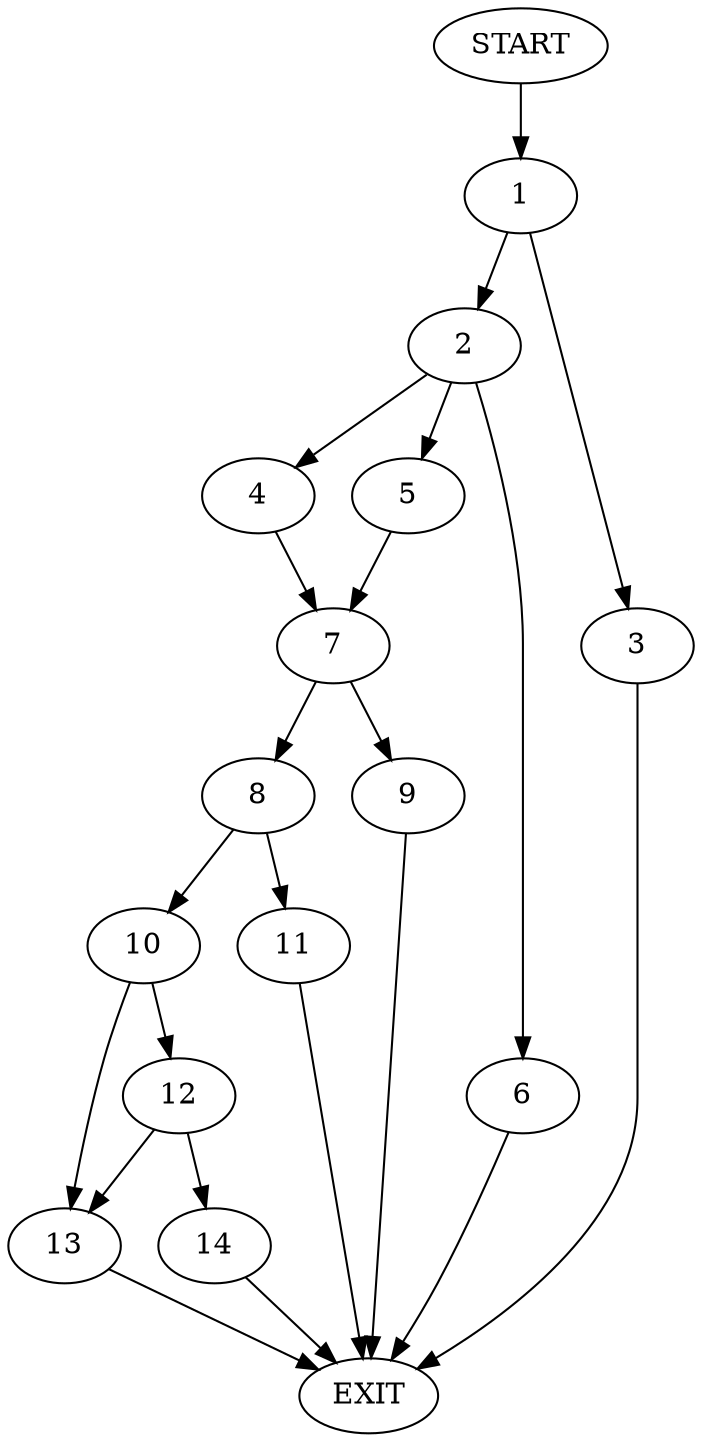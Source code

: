 digraph {
0 [label="START"]
15 [label="EXIT"]
0 -> 1
1 -> 2
1 -> 3
3 -> 15
2 -> 4
2 -> 5
2 -> 6
4 -> 7
5 -> 7
6 -> 15
7 -> 8
7 -> 9
9 -> 15
8 -> 10
8 -> 11
10 -> 12
10 -> 13
11 -> 15
12 -> 13
12 -> 14
13 -> 15
14 -> 15
}
